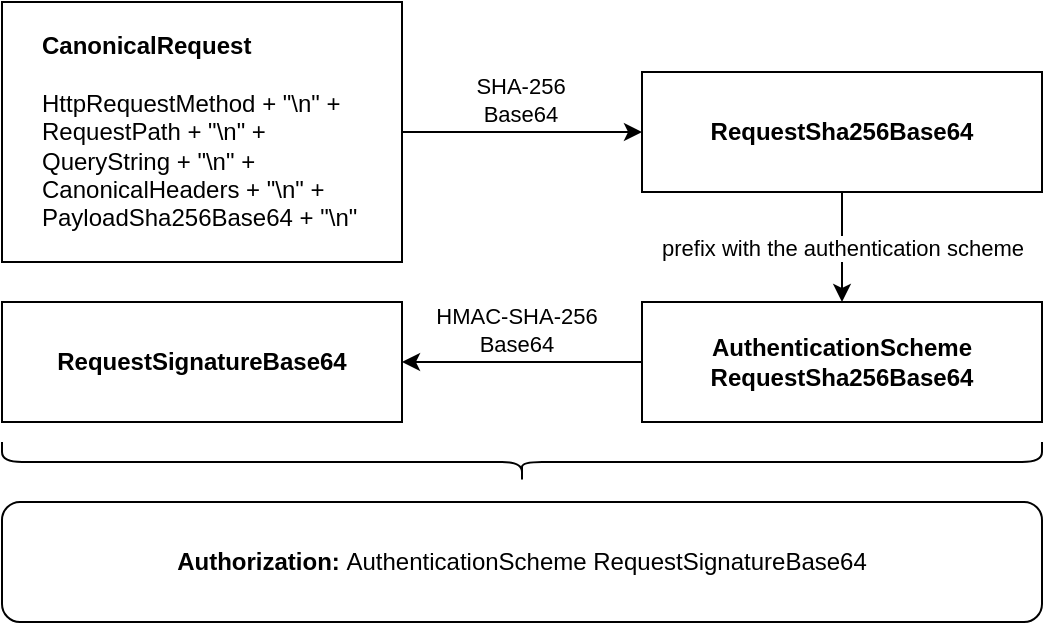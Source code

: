 <mxfile version="13.0.9">
    <diagram id="Sttl8mKHboSlKdve3zSI" name="Page-1">
        <mxGraphModel dx="625" dy="579" grid="1" gridSize="10" guides="1" tooltips="1" connect="1" arrows="1" fold="1" page="1" pageScale="1" pageWidth="827" pageHeight="1169" math="0" shadow="0">
            <root>
                <mxCell id="0"/>
                <mxCell id="1" parent="0"/>
                <mxCell id="9" style="edgeStyle=orthogonalEdgeStyle;rounded=0;orthogonalLoop=1;jettySize=auto;html=1;exitX=1;exitY=0.5;exitDx=0;exitDy=0;entryX=0;entryY=0.5;entryDx=0;entryDy=0;" parent="1" source="2" target="4" edge="1">
                    <mxGeometry relative="1" as="geometry"/>
                </mxCell>
                <mxCell id="10" value="SHA-256&lt;br&gt;Base64" style="edgeLabel;html=1;align=center;verticalAlign=middle;resizable=0;points=[];" parent="9" vertex="1" connectable="0">
                    <mxGeometry x="-0.022" y="2" relative="1" as="geometry">
                        <mxPoint y="-14" as="offset"/>
                    </mxGeometry>
                </mxCell>
                <mxCell id="2" value="&lt;span style=&quot;line-height: 100%&quot;&gt;&lt;font face=&quot;Helvetica&quot;&gt;&lt;b&gt;CanonicalRequest&lt;br&gt;&lt;/b&gt;&lt;br&gt;&lt;/font&gt;&lt;span style=&quot;font-family: &amp;#34;helvetica&amp;#34;&quot;&gt;HttpRequestMethod + &quot;\n&quot; +&lt;/span&gt;&lt;font face=&quot;Helvetica&quot;&gt;&lt;br&gt;&lt;/font&gt;&lt;span style=&quot;font-family: &amp;#34;helvetica&amp;#34;&quot;&gt;RequestPath + &quot;\n&quot; +&lt;/span&gt;&lt;font face=&quot;Helvetica&quot;&gt;&lt;br&gt;&lt;/font&gt;&lt;span style=&quot;font-family: &amp;#34;helvetica&amp;#34;&quot;&gt;QueryString + &quot;\n&quot; +&lt;/span&gt;&lt;font face=&quot;Helvetica&quot;&gt;&lt;br&gt;&lt;/font&gt;&lt;span style=&quot;font-family: &amp;#34;helvetica&amp;#34;&quot;&gt;CanonicalHeaders + &quot;\n&quot; +&lt;/span&gt;&lt;font face=&quot;Helvetica&quot;&gt;&lt;br&gt;&lt;/font&gt;&lt;span style=&quot;font-family: &amp;#34;helvetica&amp;#34;&quot;&gt;PayloadSha256Base64 + &quot;\n&quot;&lt;/span&gt;&lt;font face=&quot;Helvetica&quot;&gt;&lt;br&gt;&lt;/font&gt;&lt;font face=&quot;Helvetica&quot;&gt;&lt;/font&gt;&lt;/span&gt;" style="rounded=0;whiteSpace=wrap;html=1;align=left;fontFamily=Mrecord;perimeterSpacing=0;spacingLeft=10;spacing=10;spacingTop=0;" parent="1" vertex="1">
                    <mxGeometry x="40" y="220" width="200" height="130" as="geometry"/>
                </mxCell>
                <mxCell id="12" value="prefix with the authentication scheme" style="edgeStyle=orthogonalEdgeStyle;rounded=0;orthogonalLoop=1;jettySize=auto;html=1;exitX=0.5;exitY=1;exitDx=0;exitDy=0;entryX=0.5;entryY=0;entryDx=0;entryDy=0;" parent="1" source="4" target="11" edge="1">
                    <mxGeometry relative="1" as="geometry">
                        <mxPoint as="offset"/>
                    </mxGeometry>
                </mxCell>
                <mxCell id="4" value="&lt;b&gt;RequestSha256Base64&lt;/b&gt;" style="rounded=0;whiteSpace=wrap;html=1;" parent="1" vertex="1">
                    <mxGeometry x="360" y="255" width="200" height="60" as="geometry"/>
                </mxCell>
                <mxCell id="14" style="edgeStyle=orthogonalEdgeStyle;rounded=0;orthogonalLoop=1;jettySize=auto;html=1;exitX=0;exitY=0.5;exitDx=0;exitDy=0;" parent="1" source="11" target="13" edge="1">
                    <mxGeometry relative="1" as="geometry"/>
                </mxCell>
                <mxCell id="15" value="HMAC-SHA-256&lt;br&gt;Base64" style="edgeLabel;html=1;align=center;verticalAlign=middle;resizable=0;points=[];" parent="14" vertex="1" connectable="0">
                    <mxGeometry x="0.046" y="-1" relative="1" as="geometry">
                        <mxPoint y="-15" as="offset"/>
                    </mxGeometry>
                </mxCell>
                <mxCell id="11" value="&lt;b&gt;AuthenticationScheme RequestSha256Base64&lt;/b&gt;" style="rounded=0;whiteSpace=wrap;html=1;" parent="1" vertex="1">
                    <mxGeometry x="360" y="370" width="200" height="60" as="geometry"/>
                </mxCell>
                <mxCell id="13" value="&lt;b&gt;RequestSignatureBase64&lt;/b&gt;" style="rounded=0;whiteSpace=wrap;html=1;" parent="1" vertex="1">
                    <mxGeometry x="40" y="370" width="200" height="60" as="geometry"/>
                </mxCell>
                <mxCell id="16" value="" style="shape=curlyBracket;whiteSpace=wrap;html=1;rounded=1;fillColor=#FFFFFF;align=left;rotation=-90;" parent="1" vertex="1">
                    <mxGeometry x="290" y="190" width="20" height="520" as="geometry"/>
                </mxCell>
                <mxCell id="17" value="&lt;b&gt;Authorization: &lt;/b&gt;AuthenticationScheme RequestSignatureBase64" style="rounded=1;whiteSpace=wrap;html=1;align=center;" parent="1" vertex="1">
                    <mxGeometry x="40" y="470" width="520" height="60" as="geometry"/>
                </mxCell>
            </root>
        </mxGraphModel>
    </diagram>
</mxfile>
